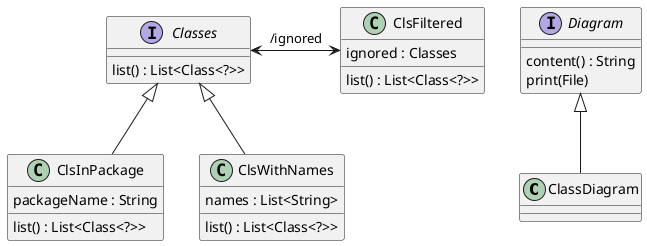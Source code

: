 @startuml

class "ClassDiagram"

interface "Classes" {
  list() : List<Class<?>>
}

class "ClsFiltered" {
  ignored : Classes
  list() : List<Class<?>>
}

class "ClsInPackage" {
  packageName : String
  list() : List<Class<?>>
}

class "ClsWithNames" {
  names : List<String>
  list() : List<Class<?>>
}

interface "Diagram" {
  content() : String
  print(File)
}

"Classes" <-> "ClsFiltered" : /ignored
"Classes" <|-- "ClsInPackage"
"Classes" <|-- "ClsWithNames"
"Diagram" <|-- "ClassDiagram"

@enduml